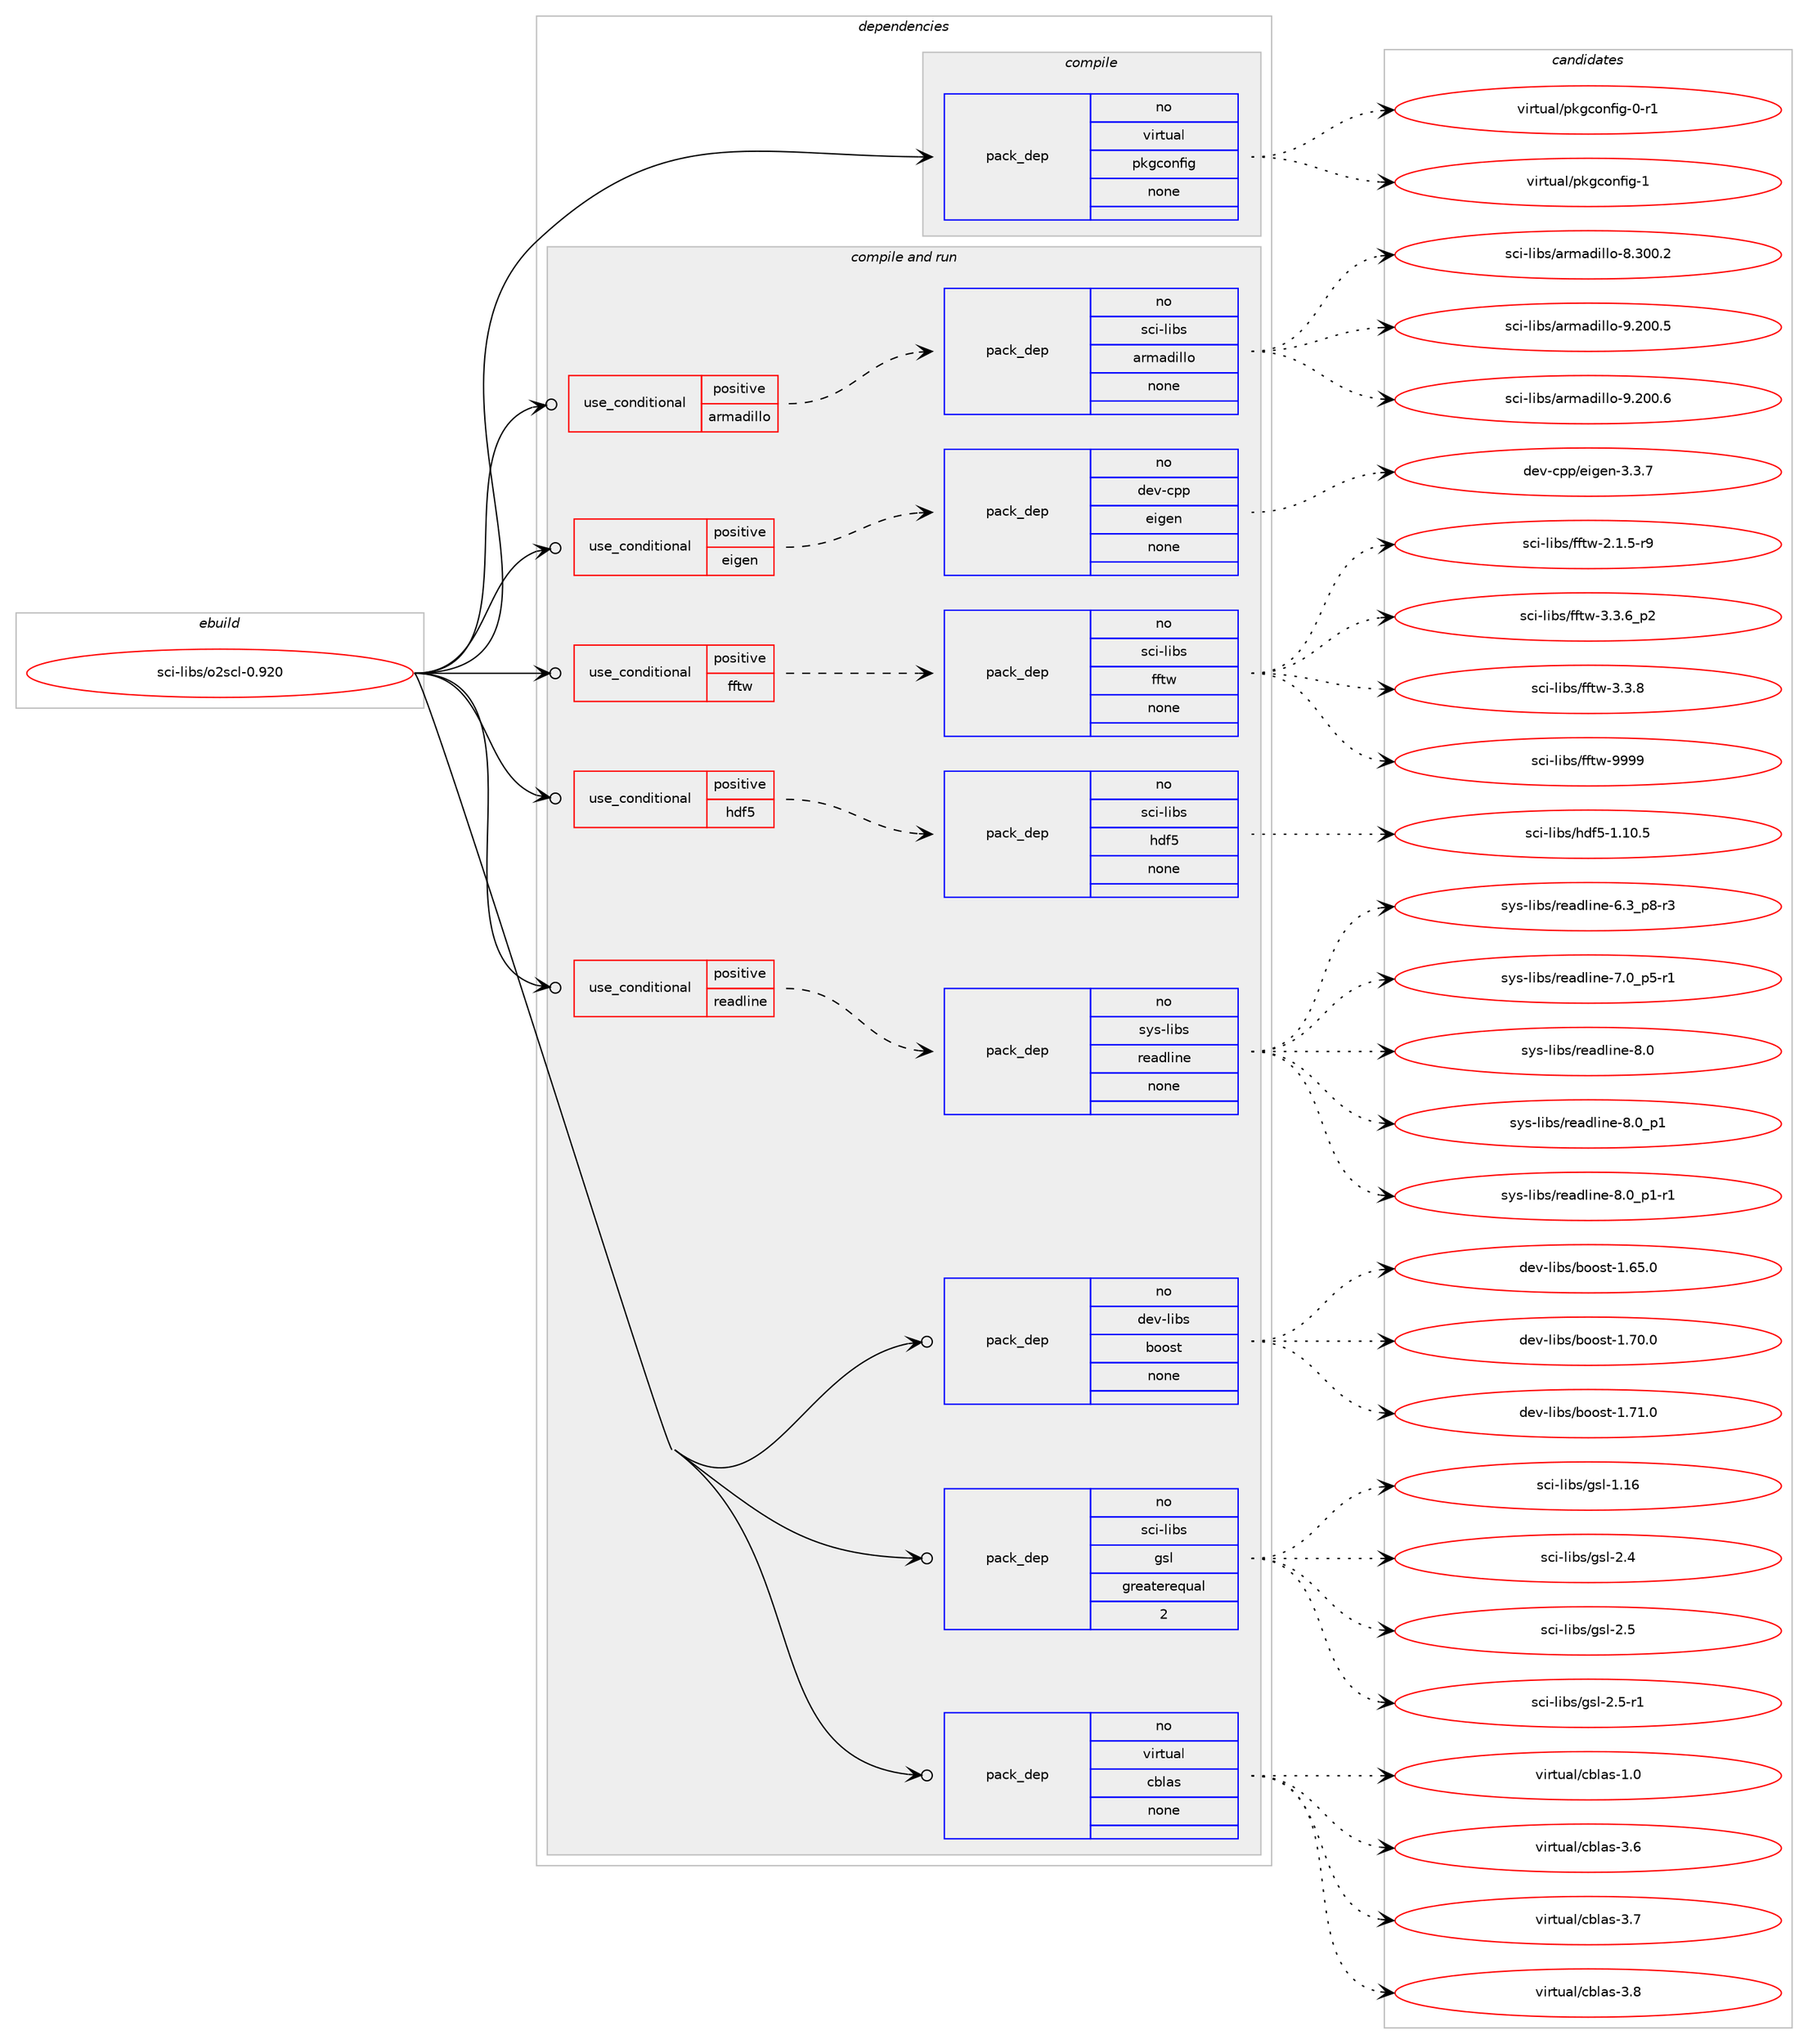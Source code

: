 digraph prolog {

# *************
# Graph options
# *************

newrank=true;
concentrate=true;
compound=true;
graph [rankdir=LR,fontname=Helvetica,fontsize=10,ranksep=1.5];#, ranksep=2.5, nodesep=0.2];
edge  [arrowhead=vee];
node  [fontname=Helvetica,fontsize=10];

# **********
# The ebuild
# **********

subgraph cluster_leftcol {
color=gray;
rank=same;
label=<<i>ebuild</i>>;
id [label="sci-libs/o2scl-0.920", color=red, width=4, href="../sci-libs/o2scl-0.920.svg"];
}

# ****************
# The dependencies
# ****************

subgraph cluster_midcol {
color=gray;
label=<<i>dependencies</i>>;
subgraph cluster_compile {
fillcolor="#eeeeee";
style=filled;
label=<<i>compile</i>>;
subgraph pack635061 {
dependency858779 [label=<<TABLE BORDER="0" CELLBORDER="1" CELLSPACING="0" CELLPADDING="4" WIDTH="220"><TR><TD ROWSPAN="6" CELLPADDING="30">pack_dep</TD></TR><TR><TD WIDTH="110">no</TD></TR><TR><TD>virtual</TD></TR><TR><TD>pkgconfig</TD></TR><TR><TD>none</TD></TR><TR><TD></TD></TR></TABLE>>, shape=none, color=blue];
}
id:e -> dependency858779:w [weight=20,style="solid",arrowhead="vee"];
}
subgraph cluster_compileandrun {
fillcolor="#eeeeee";
style=filled;
label=<<i>compile and run</i>>;
subgraph cond208533 {
dependency858780 [label=<<TABLE BORDER="0" CELLBORDER="1" CELLSPACING="0" CELLPADDING="4"><TR><TD ROWSPAN="3" CELLPADDING="10">use_conditional</TD></TR><TR><TD>positive</TD></TR><TR><TD>armadillo</TD></TR></TABLE>>, shape=none, color=red];
subgraph pack635062 {
dependency858781 [label=<<TABLE BORDER="0" CELLBORDER="1" CELLSPACING="0" CELLPADDING="4" WIDTH="220"><TR><TD ROWSPAN="6" CELLPADDING="30">pack_dep</TD></TR><TR><TD WIDTH="110">no</TD></TR><TR><TD>sci-libs</TD></TR><TR><TD>armadillo</TD></TR><TR><TD>none</TD></TR><TR><TD></TD></TR></TABLE>>, shape=none, color=blue];
}
dependency858780:e -> dependency858781:w [weight=20,style="dashed",arrowhead="vee"];
}
id:e -> dependency858780:w [weight=20,style="solid",arrowhead="odotvee"];
subgraph cond208534 {
dependency858782 [label=<<TABLE BORDER="0" CELLBORDER="1" CELLSPACING="0" CELLPADDING="4"><TR><TD ROWSPAN="3" CELLPADDING="10">use_conditional</TD></TR><TR><TD>positive</TD></TR><TR><TD>eigen</TD></TR></TABLE>>, shape=none, color=red];
subgraph pack635063 {
dependency858783 [label=<<TABLE BORDER="0" CELLBORDER="1" CELLSPACING="0" CELLPADDING="4" WIDTH="220"><TR><TD ROWSPAN="6" CELLPADDING="30">pack_dep</TD></TR><TR><TD WIDTH="110">no</TD></TR><TR><TD>dev-cpp</TD></TR><TR><TD>eigen</TD></TR><TR><TD>none</TD></TR><TR><TD></TD></TR></TABLE>>, shape=none, color=blue];
}
dependency858782:e -> dependency858783:w [weight=20,style="dashed",arrowhead="vee"];
}
id:e -> dependency858782:w [weight=20,style="solid",arrowhead="odotvee"];
subgraph cond208535 {
dependency858784 [label=<<TABLE BORDER="0" CELLBORDER="1" CELLSPACING="0" CELLPADDING="4"><TR><TD ROWSPAN="3" CELLPADDING="10">use_conditional</TD></TR><TR><TD>positive</TD></TR><TR><TD>fftw</TD></TR></TABLE>>, shape=none, color=red];
subgraph pack635064 {
dependency858785 [label=<<TABLE BORDER="0" CELLBORDER="1" CELLSPACING="0" CELLPADDING="4" WIDTH="220"><TR><TD ROWSPAN="6" CELLPADDING="30">pack_dep</TD></TR><TR><TD WIDTH="110">no</TD></TR><TR><TD>sci-libs</TD></TR><TR><TD>fftw</TD></TR><TR><TD>none</TD></TR><TR><TD></TD></TR></TABLE>>, shape=none, color=blue];
}
dependency858784:e -> dependency858785:w [weight=20,style="dashed",arrowhead="vee"];
}
id:e -> dependency858784:w [weight=20,style="solid",arrowhead="odotvee"];
subgraph cond208536 {
dependency858786 [label=<<TABLE BORDER="0" CELLBORDER="1" CELLSPACING="0" CELLPADDING="4"><TR><TD ROWSPAN="3" CELLPADDING="10">use_conditional</TD></TR><TR><TD>positive</TD></TR><TR><TD>hdf5</TD></TR></TABLE>>, shape=none, color=red];
subgraph pack635065 {
dependency858787 [label=<<TABLE BORDER="0" CELLBORDER="1" CELLSPACING="0" CELLPADDING="4" WIDTH="220"><TR><TD ROWSPAN="6" CELLPADDING="30">pack_dep</TD></TR><TR><TD WIDTH="110">no</TD></TR><TR><TD>sci-libs</TD></TR><TR><TD>hdf5</TD></TR><TR><TD>none</TD></TR><TR><TD></TD></TR></TABLE>>, shape=none, color=blue];
}
dependency858786:e -> dependency858787:w [weight=20,style="dashed",arrowhead="vee"];
}
id:e -> dependency858786:w [weight=20,style="solid",arrowhead="odotvee"];
subgraph cond208537 {
dependency858788 [label=<<TABLE BORDER="0" CELLBORDER="1" CELLSPACING="0" CELLPADDING="4"><TR><TD ROWSPAN="3" CELLPADDING="10">use_conditional</TD></TR><TR><TD>positive</TD></TR><TR><TD>readline</TD></TR></TABLE>>, shape=none, color=red];
subgraph pack635066 {
dependency858789 [label=<<TABLE BORDER="0" CELLBORDER="1" CELLSPACING="0" CELLPADDING="4" WIDTH="220"><TR><TD ROWSPAN="6" CELLPADDING="30">pack_dep</TD></TR><TR><TD WIDTH="110">no</TD></TR><TR><TD>sys-libs</TD></TR><TR><TD>readline</TD></TR><TR><TD>none</TD></TR><TR><TD></TD></TR></TABLE>>, shape=none, color=blue];
}
dependency858788:e -> dependency858789:w [weight=20,style="dashed",arrowhead="vee"];
}
id:e -> dependency858788:w [weight=20,style="solid",arrowhead="odotvee"];
subgraph pack635067 {
dependency858790 [label=<<TABLE BORDER="0" CELLBORDER="1" CELLSPACING="0" CELLPADDING="4" WIDTH="220"><TR><TD ROWSPAN="6" CELLPADDING="30">pack_dep</TD></TR><TR><TD WIDTH="110">no</TD></TR><TR><TD>dev-libs</TD></TR><TR><TD>boost</TD></TR><TR><TD>none</TD></TR><TR><TD></TD></TR></TABLE>>, shape=none, color=blue];
}
id:e -> dependency858790:w [weight=20,style="solid",arrowhead="odotvee"];
subgraph pack635068 {
dependency858791 [label=<<TABLE BORDER="0" CELLBORDER="1" CELLSPACING="0" CELLPADDING="4" WIDTH="220"><TR><TD ROWSPAN="6" CELLPADDING="30">pack_dep</TD></TR><TR><TD WIDTH="110">no</TD></TR><TR><TD>sci-libs</TD></TR><TR><TD>gsl</TD></TR><TR><TD>greaterequal</TD></TR><TR><TD>2</TD></TR></TABLE>>, shape=none, color=blue];
}
id:e -> dependency858791:w [weight=20,style="solid",arrowhead="odotvee"];
subgraph pack635069 {
dependency858792 [label=<<TABLE BORDER="0" CELLBORDER="1" CELLSPACING="0" CELLPADDING="4" WIDTH="220"><TR><TD ROWSPAN="6" CELLPADDING="30">pack_dep</TD></TR><TR><TD WIDTH="110">no</TD></TR><TR><TD>virtual</TD></TR><TR><TD>cblas</TD></TR><TR><TD>none</TD></TR><TR><TD></TD></TR></TABLE>>, shape=none, color=blue];
}
id:e -> dependency858792:w [weight=20,style="solid",arrowhead="odotvee"];
}
subgraph cluster_run {
fillcolor="#eeeeee";
style=filled;
label=<<i>run</i>>;
}
}

# **************
# The candidates
# **************

subgraph cluster_choices {
rank=same;
color=gray;
label=<<i>candidates</i>>;

subgraph choice635061 {
color=black;
nodesep=1;
choice11810511411611797108471121071039911111010210510345484511449 [label="virtual/pkgconfig-0-r1", color=red, width=4,href="../virtual/pkgconfig-0-r1.svg"];
choice1181051141161179710847112107103991111101021051034549 [label="virtual/pkgconfig-1", color=red, width=4,href="../virtual/pkgconfig-1.svg"];
dependency858779:e -> choice11810511411611797108471121071039911111010210510345484511449:w [style=dotted,weight="100"];
dependency858779:e -> choice1181051141161179710847112107103991111101021051034549:w [style=dotted,weight="100"];
}
subgraph choice635062 {
color=black;
nodesep=1;
choice1159910545108105981154797114109971001051081081114556465148484650 [label="sci-libs/armadillo-8.300.2", color=red, width=4,href="../sci-libs/armadillo-8.300.2.svg"];
choice1159910545108105981154797114109971001051081081114557465048484653 [label="sci-libs/armadillo-9.200.5", color=red, width=4,href="../sci-libs/armadillo-9.200.5.svg"];
choice1159910545108105981154797114109971001051081081114557465048484654 [label="sci-libs/armadillo-9.200.6", color=red, width=4,href="../sci-libs/armadillo-9.200.6.svg"];
dependency858781:e -> choice1159910545108105981154797114109971001051081081114556465148484650:w [style=dotted,weight="100"];
dependency858781:e -> choice1159910545108105981154797114109971001051081081114557465048484653:w [style=dotted,weight="100"];
dependency858781:e -> choice1159910545108105981154797114109971001051081081114557465048484654:w [style=dotted,weight="100"];
}
subgraph choice635063 {
color=black;
nodesep=1;
choice100101118459911211247101105103101110455146514655 [label="dev-cpp/eigen-3.3.7", color=red, width=4,href="../dev-cpp/eigen-3.3.7.svg"];
dependency858783:e -> choice100101118459911211247101105103101110455146514655:w [style=dotted,weight="100"];
}
subgraph choice635064 {
color=black;
nodesep=1;
choice115991054510810598115471021021161194550464946534511457 [label="sci-libs/fftw-2.1.5-r9", color=red, width=4,href="../sci-libs/fftw-2.1.5-r9.svg"];
choice115991054510810598115471021021161194551465146549511250 [label="sci-libs/fftw-3.3.6_p2", color=red, width=4,href="../sci-libs/fftw-3.3.6_p2.svg"];
choice11599105451081059811547102102116119455146514656 [label="sci-libs/fftw-3.3.8", color=red, width=4,href="../sci-libs/fftw-3.3.8.svg"];
choice115991054510810598115471021021161194557575757 [label="sci-libs/fftw-9999", color=red, width=4,href="../sci-libs/fftw-9999.svg"];
dependency858785:e -> choice115991054510810598115471021021161194550464946534511457:w [style=dotted,weight="100"];
dependency858785:e -> choice115991054510810598115471021021161194551465146549511250:w [style=dotted,weight="100"];
dependency858785:e -> choice11599105451081059811547102102116119455146514656:w [style=dotted,weight="100"];
dependency858785:e -> choice115991054510810598115471021021161194557575757:w [style=dotted,weight="100"];
}
subgraph choice635065 {
color=black;
nodesep=1;
choice115991054510810598115471041001025345494649484653 [label="sci-libs/hdf5-1.10.5", color=red, width=4,href="../sci-libs/hdf5-1.10.5.svg"];
dependency858787:e -> choice115991054510810598115471041001025345494649484653:w [style=dotted,weight="100"];
}
subgraph choice635066 {
color=black;
nodesep=1;
choice115121115451081059811547114101971001081051101014554465195112564511451 [label="sys-libs/readline-6.3_p8-r3", color=red, width=4,href="../sys-libs/readline-6.3_p8-r3.svg"];
choice115121115451081059811547114101971001081051101014555464895112534511449 [label="sys-libs/readline-7.0_p5-r1", color=red, width=4,href="../sys-libs/readline-7.0_p5-r1.svg"];
choice1151211154510810598115471141019710010810511010145564648 [label="sys-libs/readline-8.0", color=red, width=4,href="../sys-libs/readline-8.0.svg"];
choice11512111545108105981154711410197100108105110101455646489511249 [label="sys-libs/readline-8.0_p1", color=red, width=4,href="../sys-libs/readline-8.0_p1.svg"];
choice115121115451081059811547114101971001081051101014556464895112494511449 [label="sys-libs/readline-8.0_p1-r1", color=red, width=4,href="../sys-libs/readline-8.0_p1-r1.svg"];
dependency858789:e -> choice115121115451081059811547114101971001081051101014554465195112564511451:w [style=dotted,weight="100"];
dependency858789:e -> choice115121115451081059811547114101971001081051101014555464895112534511449:w [style=dotted,weight="100"];
dependency858789:e -> choice1151211154510810598115471141019710010810511010145564648:w [style=dotted,weight="100"];
dependency858789:e -> choice11512111545108105981154711410197100108105110101455646489511249:w [style=dotted,weight="100"];
dependency858789:e -> choice115121115451081059811547114101971001081051101014556464895112494511449:w [style=dotted,weight="100"];
}
subgraph choice635067 {
color=black;
nodesep=1;
choice1001011184510810598115479811111111511645494654534648 [label="dev-libs/boost-1.65.0", color=red, width=4,href="../dev-libs/boost-1.65.0.svg"];
choice1001011184510810598115479811111111511645494655484648 [label="dev-libs/boost-1.70.0", color=red, width=4,href="../dev-libs/boost-1.70.0.svg"];
choice1001011184510810598115479811111111511645494655494648 [label="dev-libs/boost-1.71.0", color=red, width=4,href="../dev-libs/boost-1.71.0.svg"];
dependency858790:e -> choice1001011184510810598115479811111111511645494654534648:w [style=dotted,weight="100"];
dependency858790:e -> choice1001011184510810598115479811111111511645494655484648:w [style=dotted,weight="100"];
dependency858790:e -> choice1001011184510810598115479811111111511645494655494648:w [style=dotted,weight="100"];
}
subgraph choice635068 {
color=black;
nodesep=1;
choice115991054510810598115471031151084549464954 [label="sci-libs/gsl-1.16", color=red, width=4,href="../sci-libs/gsl-1.16.svg"];
choice1159910545108105981154710311510845504652 [label="sci-libs/gsl-2.4", color=red, width=4,href="../sci-libs/gsl-2.4.svg"];
choice1159910545108105981154710311510845504653 [label="sci-libs/gsl-2.5", color=red, width=4,href="../sci-libs/gsl-2.5.svg"];
choice11599105451081059811547103115108455046534511449 [label="sci-libs/gsl-2.5-r1", color=red, width=4,href="../sci-libs/gsl-2.5-r1.svg"];
dependency858791:e -> choice115991054510810598115471031151084549464954:w [style=dotted,weight="100"];
dependency858791:e -> choice1159910545108105981154710311510845504652:w [style=dotted,weight="100"];
dependency858791:e -> choice1159910545108105981154710311510845504653:w [style=dotted,weight="100"];
dependency858791:e -> choice11599105451081059811547103115108455046534511449:w [style=dotted,weight="100"];
}
subgraph choice635069 {
color=black;
nodesep=1;
choice118105114116117971084799981089711545494648 [label="virtual/cblas-1.0", color=red, width=4,href="../virtual/cblas-1.0.svg"];
choice118105114116117971084799981089711545514654 [label="virtual/cblas-3.6", color=red, width=4,href="../virtual/cblas-3.6.svg"];
choice118105114116117971084799981089711545514655 [label="virtual/cblas-3.7", color=red, width=4,href="../virtual/cblas-3.7.svg"];
choice118105114116117971084799981089711545514656 [label="virtual/cblas-3.8", color=red, width=4,href="../virtual/cblas-3.8.svg"];
dependency858792:e -> choice118105114116117971084799981089711545494648:w [style=dotted,weight="100"];
dependency858792:e -> choice118105114116117971084799981089711545514654:w [style=dotted,weight="100"];
dependency858792:e -> choice118105114116117971084799981089711545514655:w [style=dotted,weight="100"];
dependency858792:e -> choice118105114116117971084799981089711545514656:w [style=dotted,weight="100"];
}
}

}
